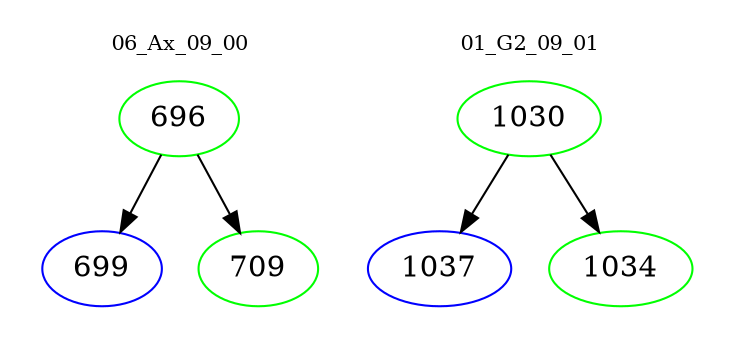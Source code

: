 digraph{
subgraph cluster_0 {
color = white
label = "06_Ax_09_00";
fontsize=10;
T0_696 [label="696", color="green"]
T0_696 -> T0_699 [color="black"]
T0_699 [label="699", color="blue"]
T0_696 -> T0_709 [color="black"]
T0_709 [label="709", color="green"]
}
subgraph cluster_1 {
color = white
label = "01_G2_09_01";
fontsize=10;
T1_1030 [label="1030", color="green"]
T1_1030 -> T1_1037 [color="black"]
T1_1037 [label="1037", color="blue"]
T1_1030 -> T1_1034 [color="black"]
T1_1034 [label="1034", color="green"]
}
}
